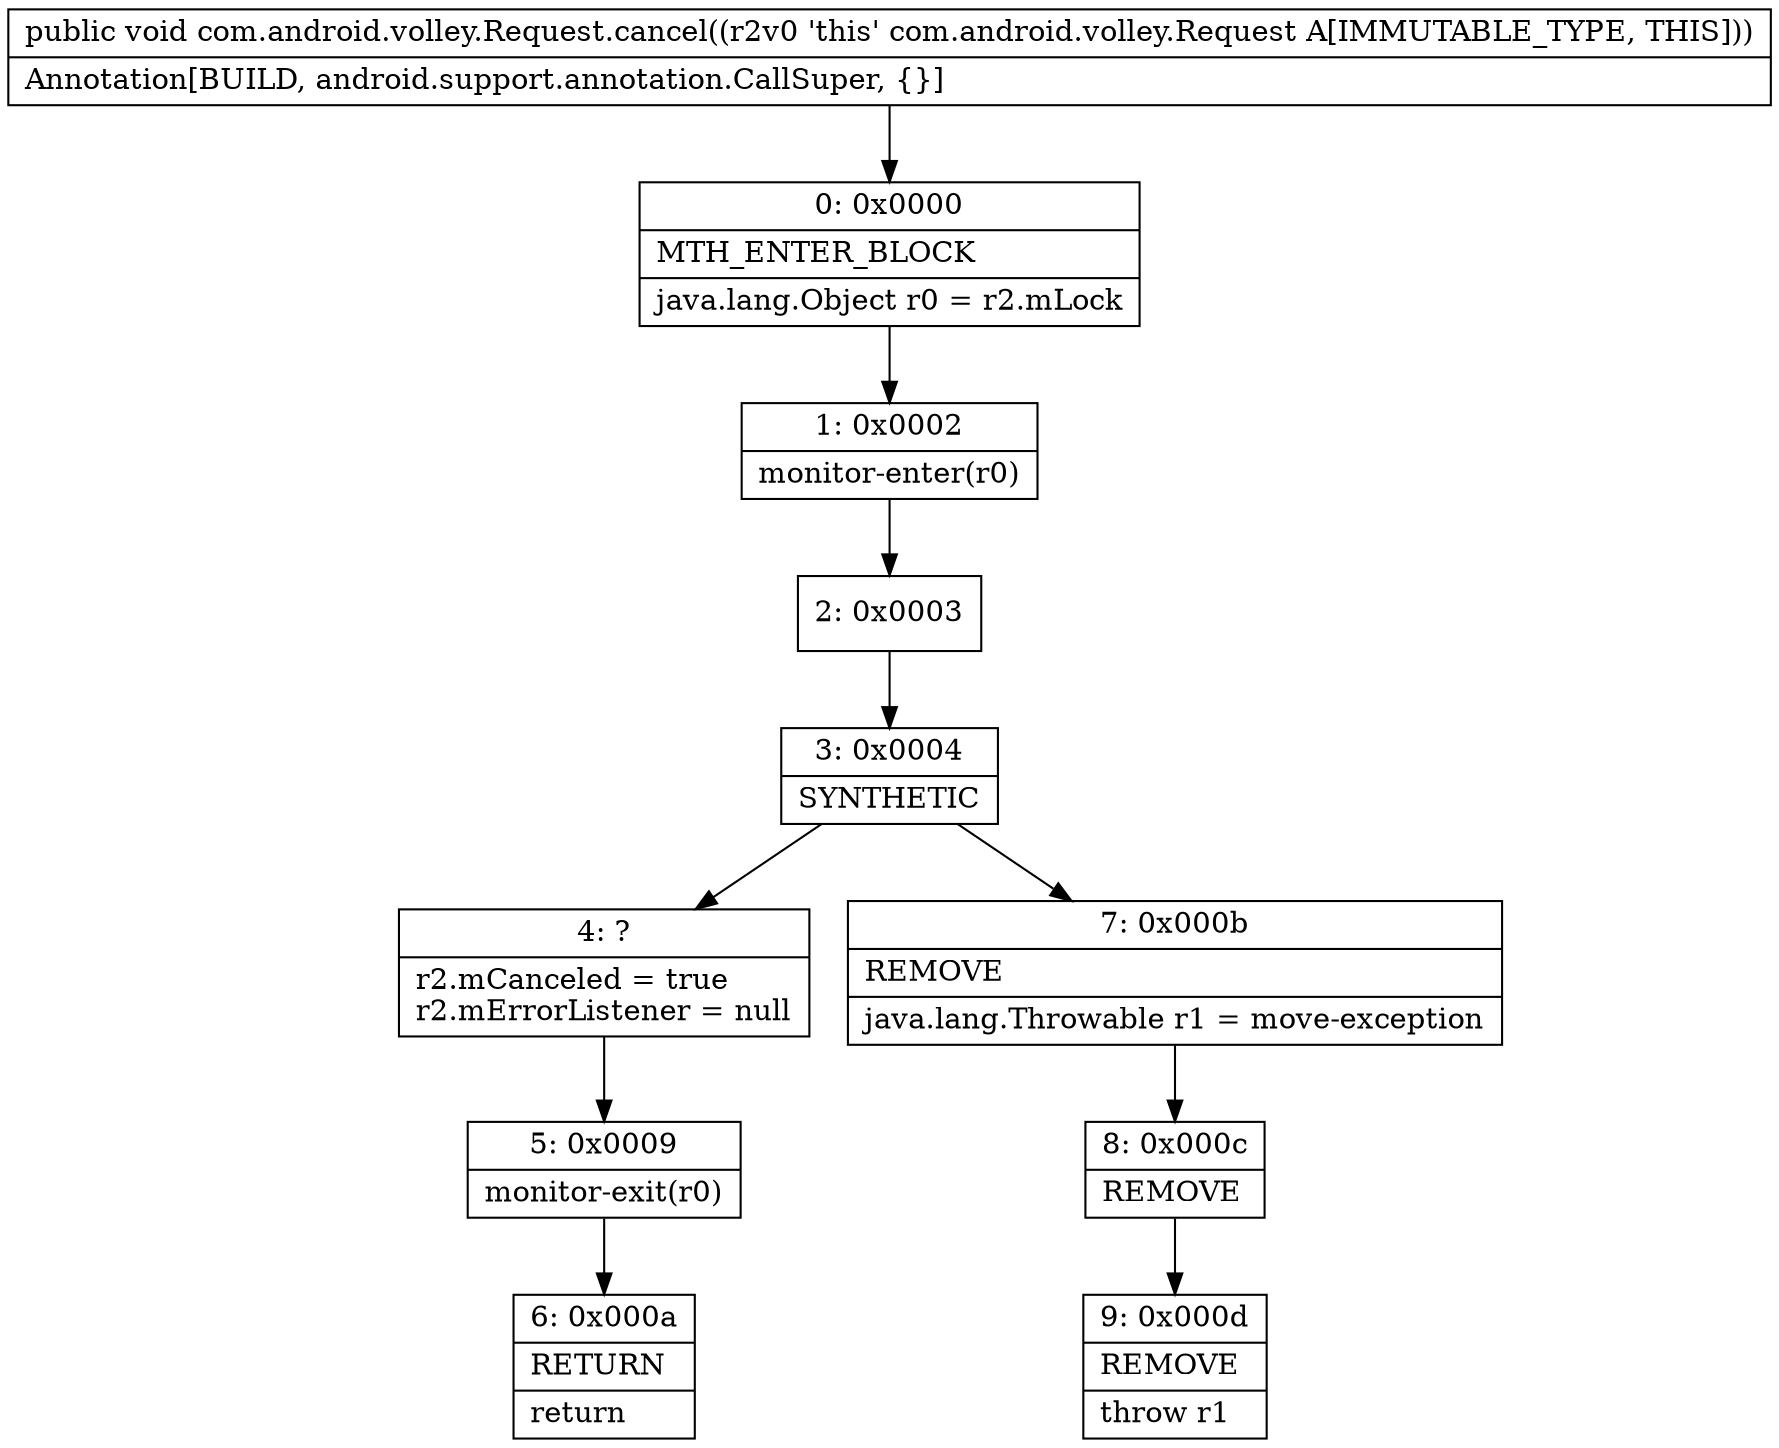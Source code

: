 digraph "CFG forcom.android.volley.Request.cancel()V" {
Node_0 [shape=record,label="{0\:\ 0x0000|MTH_ENTER_BLOCK\l|java.lang.Object r0 = r2.mLock\l}"];
Node_1 [shape=record,label="{1\:\ 0x0002|monitor\-enter(r0)\l}"];
Node_2 [shape=record,label="{2\:\ 0x0003}"];
Node_3 [shape=record,label="{3\:\ 0x0004|SYNTHETIC\l}"];
Node_4 [shape=record,label="{4\:\ ?|r2.mCanceled = true\lr2.mErrorListener = null\l}"];
Node_5 [shape=record,label="{5\:\ 0x0009|monitor\-exit(r0)\l}"];
Node_6 [shape=record,label="{6\:\ 0x000a|RETURN\l|return\l}"];
Node_7 [shape=record,label="{7\:\ 0x000b|REMOVE\l|java.lang.Throwable r1 = move\-exception\l}"];
Node_8 [shape=record,label="{8\:\ 0x000c|REMOVE\l}"];
Node_9 [shape=record,label="{9\:\ 0x000d|REMOVE\l|throw r1\l}"];
MethodNode[shape=record,label="{public void com.android.volley.Request.cancel((r2v0 'this' com.android.volley.Request A[IMMUTABLE_TYPE, THIS]))  | Annotation[BUILD, android.support.annotation.CallSuper, \{\}]\l}"];
MethodNode -> Node_0;
Node_0 -> Node_1;
Node_1 -> Node_2;
Node_2 -> Node_3;
Node_3 -> Node_4;
Node_3 -> Node_7;
Node_4 -> Node_5;
Node_5 -> Node_6;
Node_7 -> Node_8;
Node_8 -> Node_9;
}

